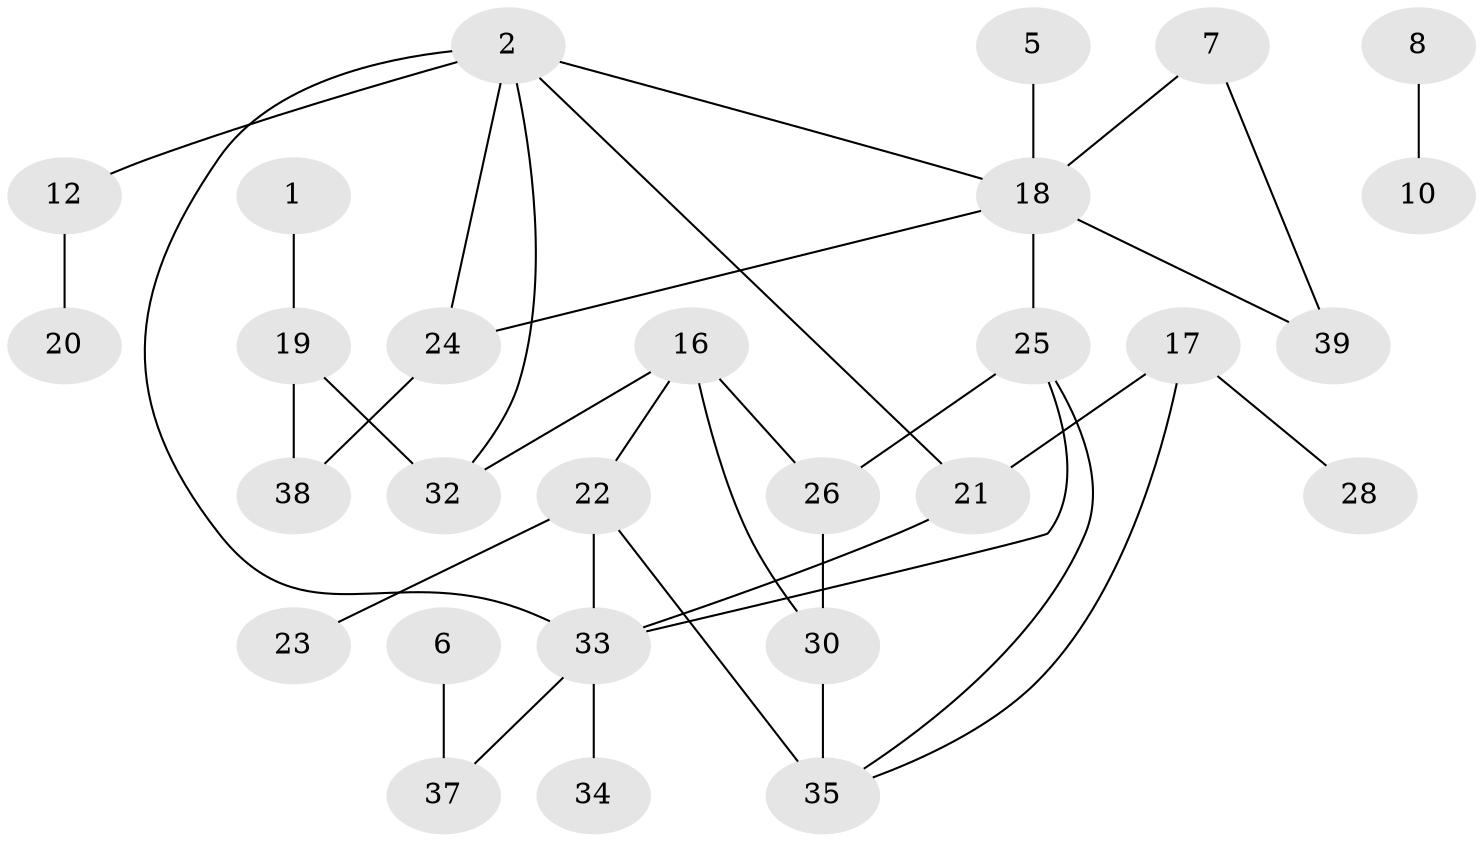// original degree distribution, {1: 0.28205128205128205, 4: 0.08974358974358974, 2: 0.2948717948717949, 3: 0.20512820512820512, 0: 0.10256410256410256, 5: 0.02564102564102564}
// Generated by graph-tools (version 1.1) at 2025/00/03/09/25 03:00:41]
// undirected, 28 vertices, 37 edges
graph export_dot {
graph [start="1"]
  node [color=gray90,style=filled];
  1;
  2;
  5;
  6;
  7;
  8;
  10;
  12;
  16;
  17;
  18;
  19;
  20;
  21;
  22;
  23;
  24;
  25;
  26;
  28;
  30;
  32;
  33;
  34;
  35;
  37;
  38;
  39;
  1 -- 19 [weight=1.0];
  2 -- 12 [weight=1.0];
  2 -- 18 [weight=1.0];
  2 -- 21 [weight=1.0];
  2 -- 24 [weight=1.0];
  2 -- 32 [weight=1.0];
  2 -- 33 [weight=1.0];
  5 -- 18 [weight=1.0];
  6 -- 37 [weight=1.0];
  7 -- 18 [weight=1.0];
  7 -- 39 [weight=1.0];
  8 -- 10 [weight=1.0];
  12 -- 20 [weight=1.0];
  16 -- 22 [weight=1.0];
  16 -- 26 [weight=1.0];
  16 -- 30 [weight=1.0];
  16 -- 32 [weight=1.0];
  17 -- 21 [weight=1.0];
  17 -- 28 [weight=1.0];
  17 -- 35 [weight=1.0];
  18 -- 24 [weight=1.0];
  18 -- 25 [weight=1.0];
  18 -- 39 [weight=1.0];
  19 -- 32 [weight=1.0];
  19 -- 38 [weight=1.0];
  21 -- 33 [weight=1.0];
  22 -- 23 [weight=1.0];
  22 -- 33 [weight=1.0];
  22 -- 35 [weight=2.0];
  24 -- 38 [weight=1.0];
  25 -- 26 [weight=1.0];
  25 -- 33 [weight=1.0];
  25 -- 35 [weight=1.0];
  26 -- 30 [weight=1.0];
  30 -- 35 [weight=1.0];
  33 -- 34 [weight=1.0];
  33 -- 37 [weight=1.0];
}
